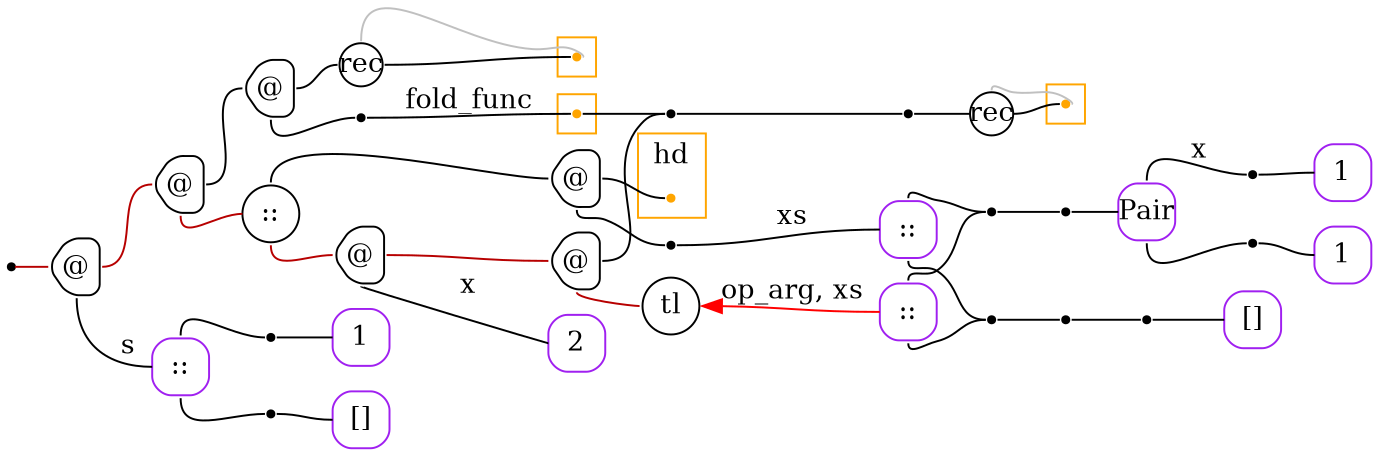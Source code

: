 digraph G {
  rankdir=LR;
  edge[arrowhead=none,arrowtail=none];
  node[fixedsize=true,shape=circle]
  size="9.201041666666667,5.219270833333334";
  labeldistance=0;
  nodesep=.175;
  ranksep=.175;

 nd1[shape=point];
   nd15[label="1",tooltip="nd15-ConstGraph",style=rounded,orientation=90,shape=square,width=.4,height=.4,color="purple"];
   nd21[label="2",tooltip="nd21-ConstGraph",style=rounded,orientation=90,shape=square,width=.4,height=.4,color="purple"];
   nd27[label="1",tooltip="nd27-ConstGraph",style=rounded,orientation=90,shape=square,width=.4,height=.4,color="purple"];
   nd32[label="[]",tooltip="nd32-ConstEmptyGraph",style=rounded,orientation=90,shape=square,width=.4,height=.4,color="purple"];
 subgraph cluster_nd174 {
   graph[style=fill,color="orange"];
   ndcluster_nd174[tooltip="nd174",orientation=90,shape=point,color="orange"];
 };
 nd379[label="rec",tooltip="nd379-RecurGraph",style=rounded,width=.3,height=.3,color="#000000"];
   subgraph cluster_nd383 {
     graph[style=fill,color="orange"];
     ndcluster_nd383[tooltip="nd383",orientation=90,shape=point,color="orange"];
   };
 nd673[label=" ",tooltip="nd673-ContractGraph",style=rounded,orientation=90,shape=point];
   nd592[label="1",tooltip="nd592-ConstGraph",style=rounded,orientation=90,shape=square,width=.4,height=.4,color="purple"];
   nd596[label="[]",tooltip="nd596-ConstEmptyGraph",style=rounded,orientation=90,shape=square,width=.4,height=.4,color="purple"];
   nd686[label="Pair",tooltip="nd686-ConstPairGraph",style=rounded,orientation=90,shape=square,width=.4,height=.4,color="purple"];
   nd692[label="::",tooltip="nd692-ConstListGraph",style=rounded,orientation=90,shape=square,width=.4,height=.4,color="purple"];
 nd696[label="rec",tooltip="nd696-RecurGraph",style=rounded,width=.3,height=.3,color="#000000"];
   subgraph cluster_nd700 {
     graph[style=fill,color="orange"];
     ndcluster_nd700[tooltip="nd700",orientation=90,shape=point,color="orange"];
   };
 nd506[label="@",tooltip="nd506-AppGraph",style=rounded,orientation=90,shape=house,width=.4,height=.4,color="#000000"];
 nd507[label="@",tooltip="nd507-AppGraph",style=rounded,orientation=90,shape=house,width=.4,height=.4,color="#000000"];
 nd508[label="@",tooltip="nd508-AppGraph",style=rounded,orientation=90,shape=house,width=.4,height=.4,color="#000000"];
 nd522[label=" ",tooltip="nd522-ContractGraph",style=rounded,orientation=90,shape=point];
   nd777[label="::",tooltip="nd777-ConstListGraph",style=rounded,orientation=90,shape=square,width=.4,height=.4,color="purple"];
 nd780[label=" ",tooltip="nd780-ContractGraph",style=rounded,orientation=90,shape=point];
 nd781[label=" ",tooltip="nd781-ContractGraph",style=rounded,orientation=90,shape=point];
 nd885[label=" ",tooltip="nd885-ContractGraph",style=rounded,orientation=90,shape=point];
 nd856[label="::",tooltip="nd856-BinOpGraph",style=rounded,width=.4,height=.4,color="#000000"];
 nd857[label="@",tooltip="nd857-AppGraph",style=rounded,orientation=90,shape=house,width=.4,height=.4,color="#000000"];
 subgraph cluster_nd860 {
   graph[style=fill,color="orange",label="hd"];
   ndcluster_nd860[tooltip="nd860",orientation=90,shape=point,color="orange"];
 };
 nd864[label="@",tooltip="nd864-AppGraph",style=rounded,orientation=90,shape=house,width=.4,height=.4,color="#000000"];
 nd865[label="@",tooltip="nd865-AppGraph",style=rounded,orientation=90,shape=house,width=.4,height=.4,color="#000000"];
 nd875[label=" ",tooltip="nd875-ContractGraph",style=rounded,orientation=90,shape=point];
 nd893[label=" ",tooltip="nd893-ContractGraph",style=rounded,orientation=90,shape=point];
 nd909[label=" ",tooltip="nd909-ContractGraph",style=rounded,orientation=90,shape=point];
 nd910[label=" ",tooltip="nd910-ContractGraph",style=rounded,orientation=90,shape=point];
 nd918[label=" ",tooltip="nd918-ContractGraph",style=rounded,orientation=90,shape=point];
 nd919[label=" ",tooltip="nd919-ContractGraph",style=rounded,orientation=90,shape=point];
   nd935[label="::",tooltip="nd935-ConstListGraph",style=rounded,orientation=90,shape=square,width=.4,height=.4,color="purple"];
 nd938[label=" ",tooltip="nd938-ContractGraph",style=rounded,orientation=90,shape=point];
 nd939[label=" ",tooltip="nd939-ContractGraph",style=rounded,orientation=90,shape=point];
 nd872[label="tl",tooltip="nd872-UnOpGraph",style=rounded,width=.4,height=.4,color="#000000"];

  ndcluster_nd174->nd885[tailport=e,headport=w];
  nd673->nd379[tailport=e,headport=w,color=black,arrowhead=none,arrowtail=none];
  nd780->nd27[tailport=e,headport=w];
  nd781->nd32[tailport=e,headport=w];
  nd379->ndcluster_nd383[dir=back,headport=e,tailport=n,color=grey,arrowhead=none,arrowtail=none];
  nd379->ndcluster_nd383[tailport=e,headport=w];
  nd506->nd777[label="s",tailport=s,headport=w];
  nd508->nd696[tailport=e,headport=w,color=black,arrowhead=none,arrowtail=none];
  nd507->nd508[tailport=e,headport=w];
  nd508->nd522[tailport=s,headport=w];
  nd506->nd507[tailport=e,headport=w,color="#b70000",arrowhead=none,arrowtail=none];
  nd1->nd506[label="",tailport=e,headport=w,color="#b70000",arrowhead=none,arrowtail=none];
  nd522->ndcluster_nd174[label="fold_func",tailport=e,headport=w];
  nd686->nd919[tailport=s,headport=w];
  nd692->nd938[tailport=n,headport=w];
  nd692->nd939[tailport=s,headport=w];
  nd686->nd918[label="x",tailport=n,headport=w];
  nd885->nd673[tailport=e,headport=w];
  nd918->nd15[tailport=e,headport=w];
  nd919->nd592[tailport=e,headport=w];
  nd909->nd686[tailport=e,headport=w];
  nd893->nd596[tailport=e,headport=w];
  nd696->ndcluster_nd700[dir=back,headport=e,tailport=n,color=grey,arrowhead=none,arrowtail=none];
  nd696->ndcluster_nd700[tailport=e,headport=w];
  nd777->nd780[tailport=n,headport=w];
  nd777->nd781[tailport=s,headport=w];
  nd865->nd872[tailport=s,headport=w,color="#b70000",arrowhead=none,arrowtail=none];
  nd872->nd935[dir=back,label="op_arg, xs",headport=w,tailport=e,color=red,arrowtail=normal];
  nd857->ndcluster_nd860[tailport=e,headport=w];
  nd865->nd885[tailport=e,headport=w];
  nd864->nd865[tailport=e,headport=w,color="#b70000",arrowhead=none,arrowtail=none];
  nd856->nd857[tailport=n,headport=w];
  nd856->nd864[tailport=s,headport=w,color="#b70000",arrowhead=none,arrowtail=none];
  nd857->nd875[tailport=s,headport=w];
  nd507->nd856[label="",tailport=s,headport=w,color="#b70000",arrowhead=none,arrowtail=none];
  nd864->nd21[label="x",tailport=s,headport=w];
  nd875->nd692[label="xs",tailport=e,headport=w];
  nd910->nd893[tailport=e,headport=w];
  nd938->nd909[tailport=e,headport=w];
  nd939->nd910[tailport=e,headport=w];
  nd935->nd938[tailport=n,headport=w];
  nd935->nd939[tailport=s,headport=w];
}